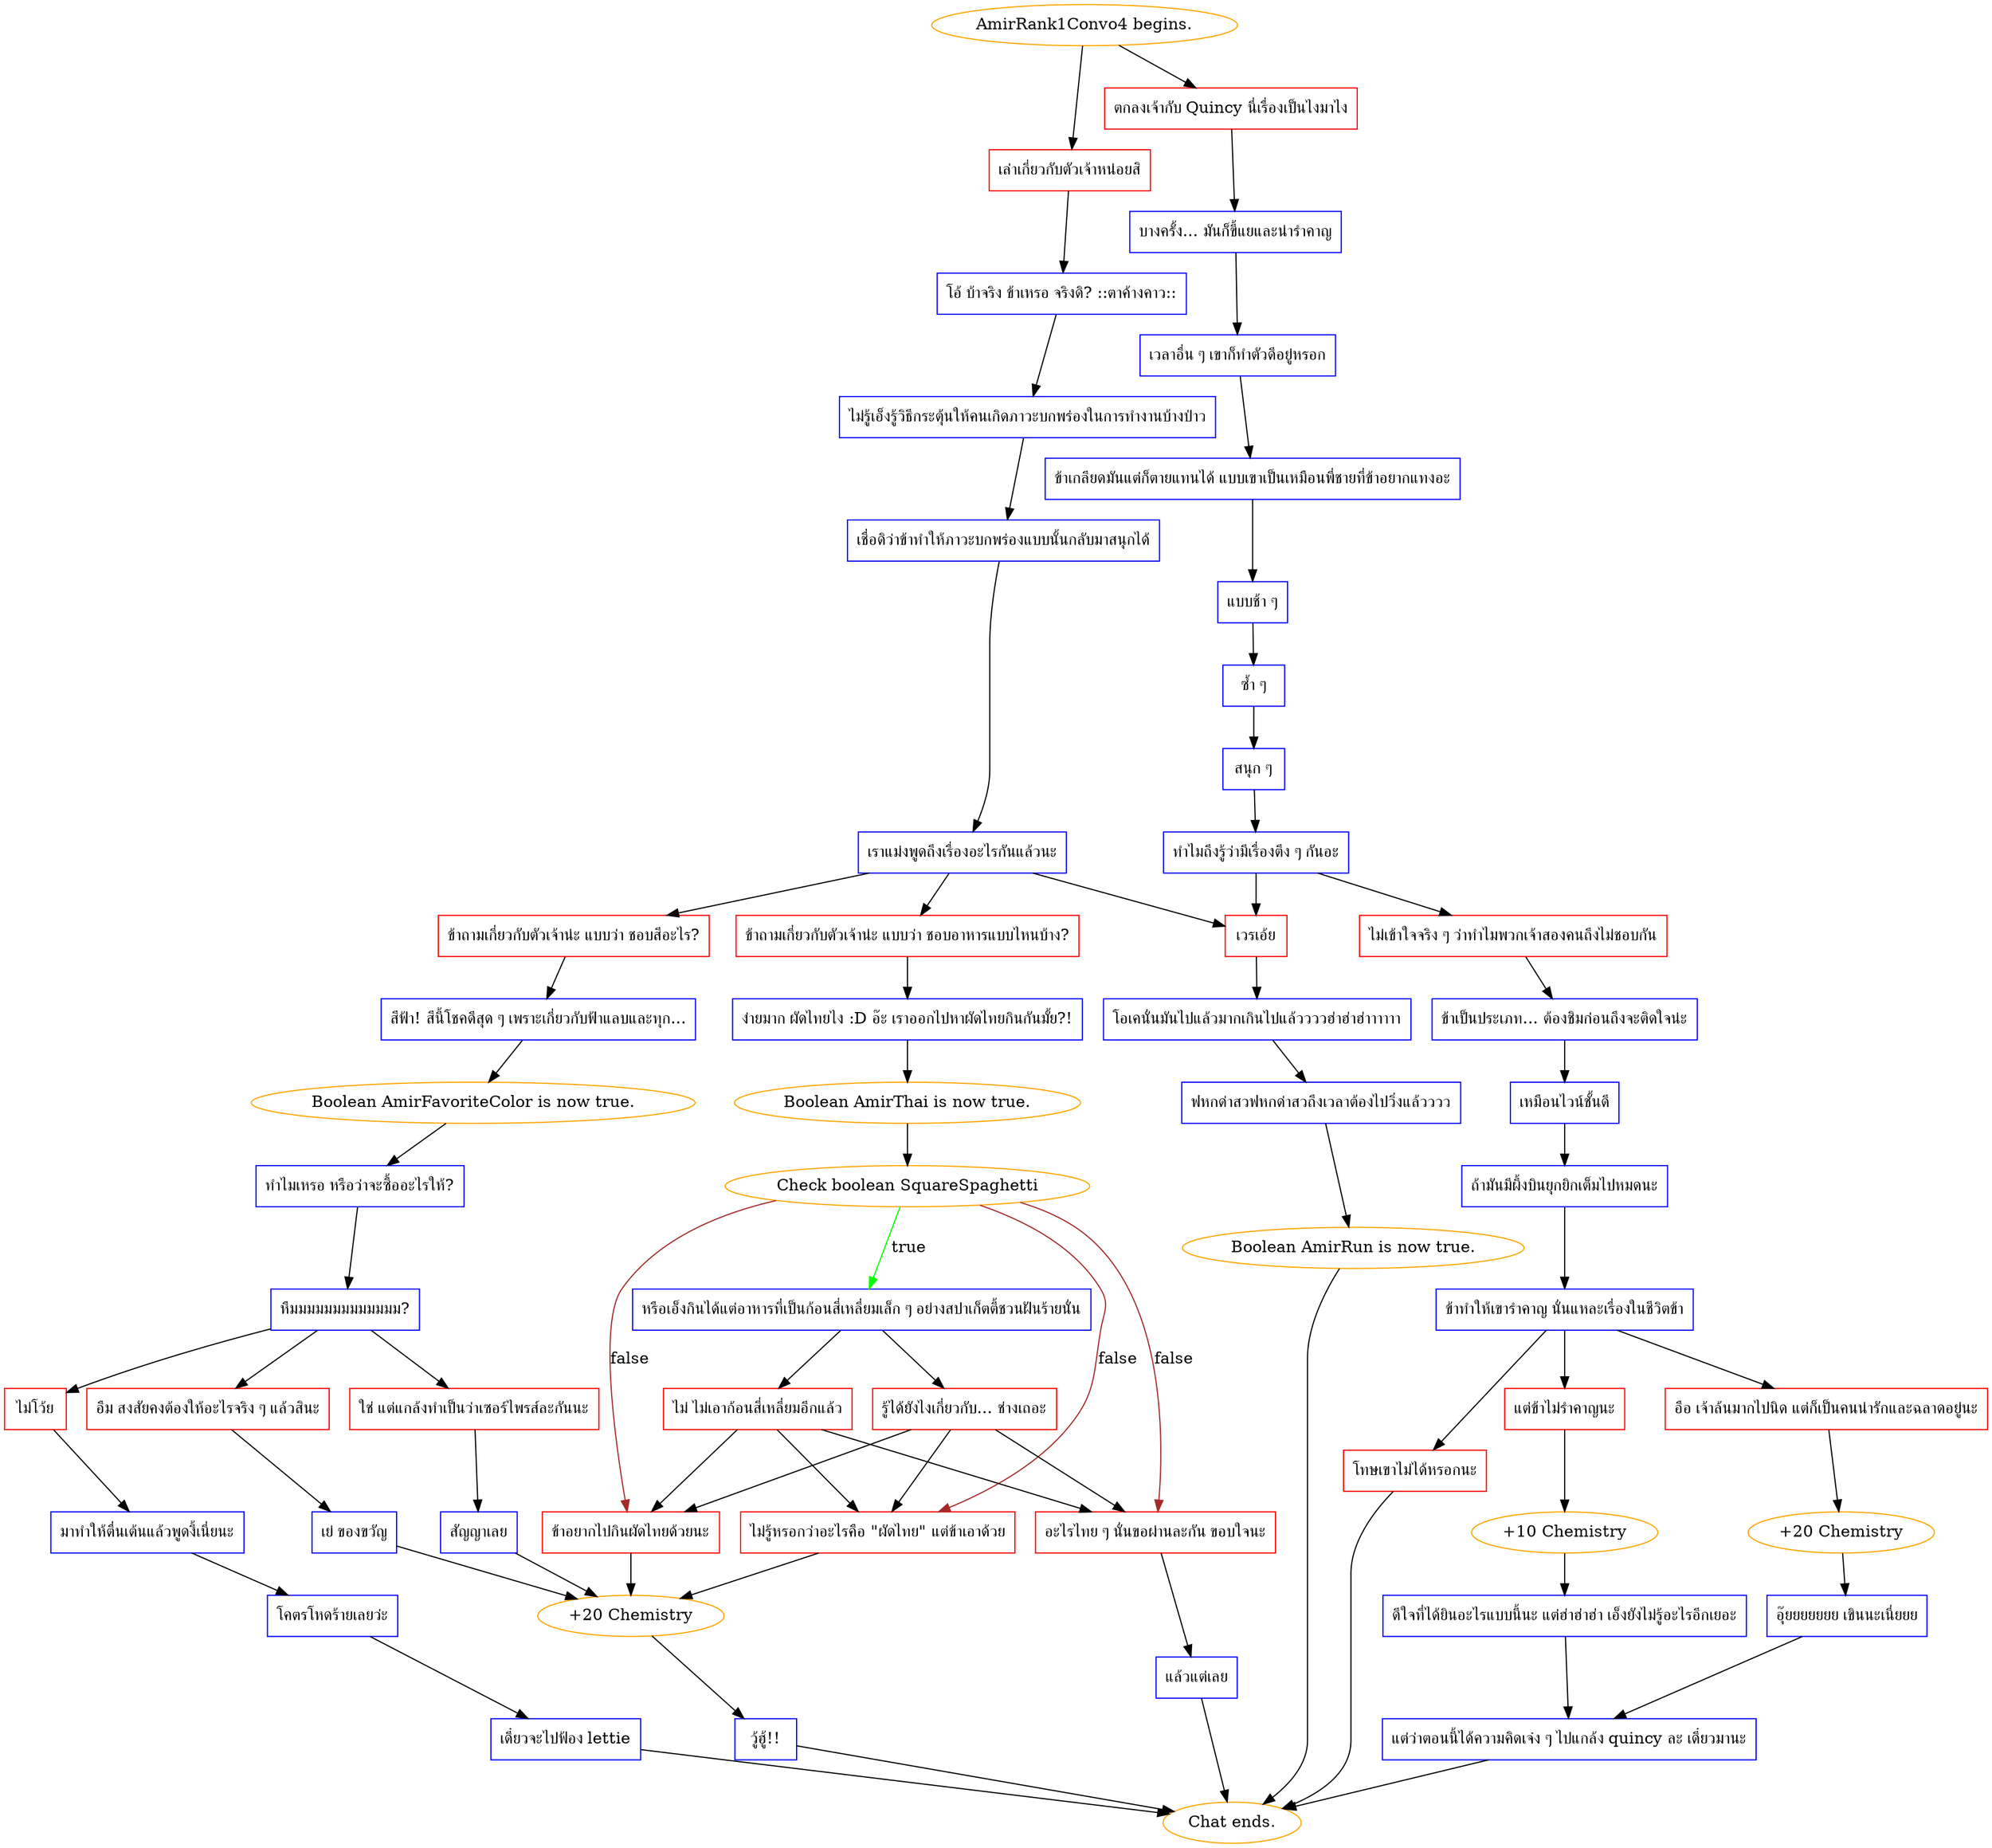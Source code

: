 digraph {
	"AmirRank1Convo4 begins." [color=orange];
		"AmirRank1Convo4 begins." -> j2929628131;
		"AmirRank1Convo4 begins." -> j3218069417;
	j2929628131 [label="ตกลงเจ้ากับ Quincy นี่เรื่องเป็นไงมาไง",shape=box,color=red];
		j2929628131 -> j4030013996;
	j3218069417 [label="เล่าเกี่ยวกับตัวเจ้าหน่อยสิ",shape=box,color=red];
		j3218069417 -> j3527790909;
	j4030013996 [label="บางครั้ง... มันก็ขี้แยและน่ารำคาญ",shape=box,color=blue];
		j4030013996 -> j1936189431;
	j3527790909 [label="โอ้ บ้าจริง ข้าเหรอ จริงดิ? ::ตาค้างคาว::",shape=box,color=blue];
		j3527790909 -> j937472266;
	j1936189431 [label="เวลาอื่น ๆ เขาก็ทำตัวดีอยู่หรอก",shape=box,color=blue];
		j1936189431 -> j3430893276;
	j937472266 [label="ไม่รู้เอ็งรู้วิธีกระตุ้นให้คนเกิดภาวะบกพร่องในการทำงานบ้างป่าว",shape=box,color=blue];
		j937472266 -> j2350031489;
	j3430893276 [label="ข้าเกลียดมันแต่ก็ตายแทนได้ แบบเขาเป็นเหมือนพี่ชายที่ข้าอยากแทงอะ",shape=box,color=blue];
		j3430893276 -> j2623868195;
	j2350031489 [label="เชื่อดิว่าข้าทำให้ภาวะบกพร่องแบบนั้นกลับมาสนุกได้",shape=box,color=blue];
		j2350031489 -> j2187244958;
	j2623868195 [label="แบบช้า ๆ",shape=box,color=blue];
		j2623868195 -> j2906712609;
	j2187244958 [label="เราแม่งพูดถึงเรื่องอะไรกันแล้วนะ",shape=box,color=blue];
		j2187244958 -> j2416817256;
		j2187244958 -> j1146853012;
		j2187244958 -> j3240862630;
	j2906712609 [label="ซ้ำ ๆ",shape=box,color=blue];
		j2906712609 -> j2075169727;
	j2416817256 [label="เวรเอ้ย",shape=box,color=red];
		j2416817256 -> j2619218136;
	j1146853012 [label="ข้าถามเกี่ยวกับตัวเจ้าน่ะ แบบว่า ชอบอาหารแบบไหนบ้าง?",shape=box,color=red];
		j1146853012 -> j2584277916;
	j3240862630 [label="ข้าถามเกี่ยวกับตัวเจ้าน่ะ แบบว่า ชอบสีอะไร?",shape=box,color=red];
		j3240862630 -> j2908953011;
	j2075169727 [label="สนุก ๆ",shape=box,color=blue];
		j2075169727 -> j1010927536;
	j2619218136 [label="โอเคนั่นมันไปแล้วมากเกินไปแล้ววววฮ่าฮ่าฮ่าาาาาา",shape=box,color=blue];
		j2619218136 -> j1055883028;
	j2584277916 [label="ง่ายมาก ผัดไทยไง :D อ๊ะ เราออกไปหาผัดไทยกินกันมั้ย?!",shape=box,color=blue];
		j2584277916 -> j1051665310;
	j2908953011 [label="สีฟ้า! สีนี้โชคดีสุด ๆ เพราะเกี่ยวกับฟ้าแลบและทุก...",shape=box,color=blue];
		j2908953011 -> j2040110256;
	j1010927536 [label="ทำไมถึงรู้ว่ามีเรื่องตึง ๆ กันอะ",shape=box,color=blue];
		j1010927536 -> j2441044767;
		j1010927536 -> j2416817256;
	j1055883028 [label="ฟหกด่าสวฟหกด่าสวถึงเวลาต้องไปวิ่งแล้วววว",shape=box,color=blue];
		j1055883028 -> j1426220801;
	j1051665310 [label="Boolean AmirThai is now true.",color=orange];
		j1051665310 -> j1549996540;
	j2040110256 [label="Boolean AmirFavoriteColor is now true.",color=orange];
		j2040110256 -> j670352656;
	j2441044767 [label="ไม่เข้าใจจริง ๆ ว่าทำไมพวกเจ้าสองคนถึงไม่ชอบกัน",shape=box,color=red];
		j2441044767 -> j74351182;
	j1426220801 [label="Boolean AmirRun is now true.",color=orange];
		j1426220801 -> "Chat ends.";
	j1549996540 [label="Check boolean SquareSpaghetti",color=orange];
		j1549996540 -> j2965822809 [label=true,color=green];
		j1549996540 -> j1981926824 [label=false,color=brown];
		j1549996540 -> j203155863 [label=false,color=brown];
		j1549996540 -> j2123927358 [label=false,color=brown];
	j670352656 [label="ทำไมเหรอ หรือว่าจะซื้ออะไรให้?",shape=box,color=blue];
		j670352656 -> j2262461248;
	j74351182 [label="ข้าเป็นประเภท... ต้องชิมก่อนถึงจะติดใจน่ะ",shape=box,color=blue];
		j74351182 -> j1228312235;
	"Chat ends." [color=orange];
	j2965822809 [label="หรือเอ็งกินได้แต่อาหารที่เป็นก้อนสี่เหลี่ยมเล็ก ๆ อย่างสปาเก็ตตี้ชวนฝันร้ายนั่น",shape=box,color=blue];
		j2965822809 -> j3074980082;
		j2965822809 -> j605995304;
	j1981926824 [label="อะไรไทย ๆ นั่นขอผ่านละกัน ขอบใจนะ",shape=box,color=red];
		j1981926824 -> j1139125027;
	j203155863 [label="ไม่รู้หรอกว่าอะไรคือ \"ผัดไทย\" แต่ข้าเอาด้วย",shape=box,color=red];
		j203155863 -> j2493717050;
	j2123927358 [label="ข้าอยากไปกินผัดไทยด้วยนะ",shape=box,color=red];
		j2123927358 -> j2493717050;
	j2262461248 [label="หืมมมมมมมมมมมมม?",shape=box,color=blue];
		j2262461248 -> j2988101850;
		j2262461248 -> j724277636;
		j2262461248 -> j2556605609;
	j1228312235 [label="เหมือนไวน์ชั้นดี",shape=box,color=blue];
		j1228312235 -> j3990376548;
	j3074980082 [label="ไม่ ไม่เอาก้อนสี่เหลี่ยมอีกแล้ว",shape=box,color=red];
		j3074980082 -> j1981926824;
		j3074980082 -> j203155863;
		j3074980082 -> j2123927358;
	j605995304 [label="รู้ได้ยังไงเกี่ยวกับ... ช่างเถอะ",shape=box,color=red];
		j605995304 -> j1981926824;
		j605995304 -> j203155863;
		j605995304 -> j2123927358;
	j1139125027 [label="แล้วแต่เลย",shape=box,color=blue];
		j1139125027 -> "Chat ends.";
	j2493717050 [label="+20 Chemistry",color=orange];
		j2493717050 -> j555204595;
	j2988101850 [label="อืม สงสัยคงต้องให้อะไรจริง ๆ แล้วสินะ",shape=box,color=red];
		j2988101850 -> j569879033;
	j724277636 [label="ใช่ แต่แกล้งทำเป็นว่าเซอร์ไพรส์ละกันนะ",shape=box,color=red];
		j724277636 -> j858947996;
	j2556605609 [label="ไม่โว้ย",shape=box,color=red];
		j2556605609 -> j1400107091;
	j3990376548 [label="ถ้ามันมีผึ้งบินยุกยิกเต็มไปหมดนะ",shape=box,color=blue];
		j3990376548 -> j943775610;
	j555204595 [label="วู้ฮู้!!",shape=box,color=blue];
		j555204595 -> "Chat ends.";
	j569879033 [label="เย่ ของขวัญ",shape=box,color=blue];
		j569879033 -> j2493717050;
	j858947996 [label="สัญญาเลย",shape=box,color=blue];
		j858947996 -> j2493717050;
	j1400107091 [label="มาทำให้ตื่นเต้นแล้วพูดงี้เนี่ยนะ",shape=box,color=blue];
		j1400107091 -> j2847607735;
	j943775610 [label="ข้าทำให้เขารำคาญ นั่นแหละเรื่องในชีวิตข้า",shape=box,color=blue];
		j943775610 -> j791597620;
		j943775610 -> j3621652493;
		j943775610 -> j4123253274;
	j2847607735 [label="โคตรโหดร้ายเลยว่ะ",shape=box,color=blue];
		j2847607735 -> j2054408739;
	j791597620 [label="อือ เจ้าล้นมากไปนิด แต่ก็เป็นคนน่ารักและฉลาดอยู่นะ",shape=box,color=red];
		j791597620 -> j2841558130;
	j3621652493 [label="แต่ข้าไม่รำคาญนะ",shape=box,color=red];
		j3621652493 -> j1434858472;
	j4123253274 [label="โทษเขาไม่ได้หรอกนะ",shape=box,color=red];
		j4123253274 -> "Chat ends.";
	j2054408739 [label="เดี๋ยวจะไปฟ้อง lettie",shape=box,color=blue];
		j2054408739 -> "Chat ends.";
	j2841558130 [label="+20 Chemistry",color=orange];
		j2841558130 -> j3317270191;
	j1434858472 [label="+10 Chemistry",color=orange];
		j1434858472 -> j2661201261;
	j3317270191 [label="อุ๊ยยยยยยย เขินนะเนี่ยยย",shape=box,color=blue];
		j3317270191 -> j217024967;
	j2661201261 [label="ดีใจที่ได้ยินอะไรแบบนี้นะ แต่ฮ่าฮ่าฮ่า เอ็งยังไม่รู้อะไรอีกเยอะ",shape=box,color=blue];
		j2661201261 -> j217024967;
	j217024967 [label="แต่ว่าตอนนี้ได้ความคิดเจ๋ง ๆ ไปแกล้ง quincy ละ เดี๋ยวมานะ",shape=box,color=blue];
		j217024967 -> "Chat ends.";
}